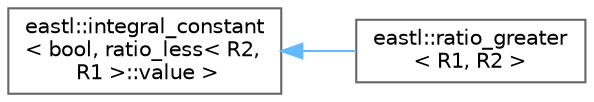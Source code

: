digraph "类继承关系图"
{
 // LATEX_PDF_SIZE
  bgcolor="transparent";
  edge [fontname=Helvetica,fontsize=10,labelfontname=Helvetica,labelfontsize=10];
  node [fontname=Helvetica,fontsize=10,shape=box,height=0.2,width=0.4];
  rankdir="LR";
  Node0 [id="Node000000",label="eastl::integral_constant\l\< bool, ratio_less\< R2,\l R1 \>::value \>",height=0.2,width=0.4,color="grey40", fillcolor="white", style="filled",URL="$structeastl_1_1integral__constant.html",tooltip=" "];
  Node0 -> Node1 [id="edge790_Node000000_Node000001",dir="back",color="steelblue1",style="solid",tooltip=" "];
  Node1 [id="Node000001",label="eastl::ratio_greater\l\< R1, R2 \>",height=0.2,width=0.4,color="grey40", fillcolor="white", style="filled",URL="$structeastl_1_1ratio__greater.html",tooltip=" "];
}
